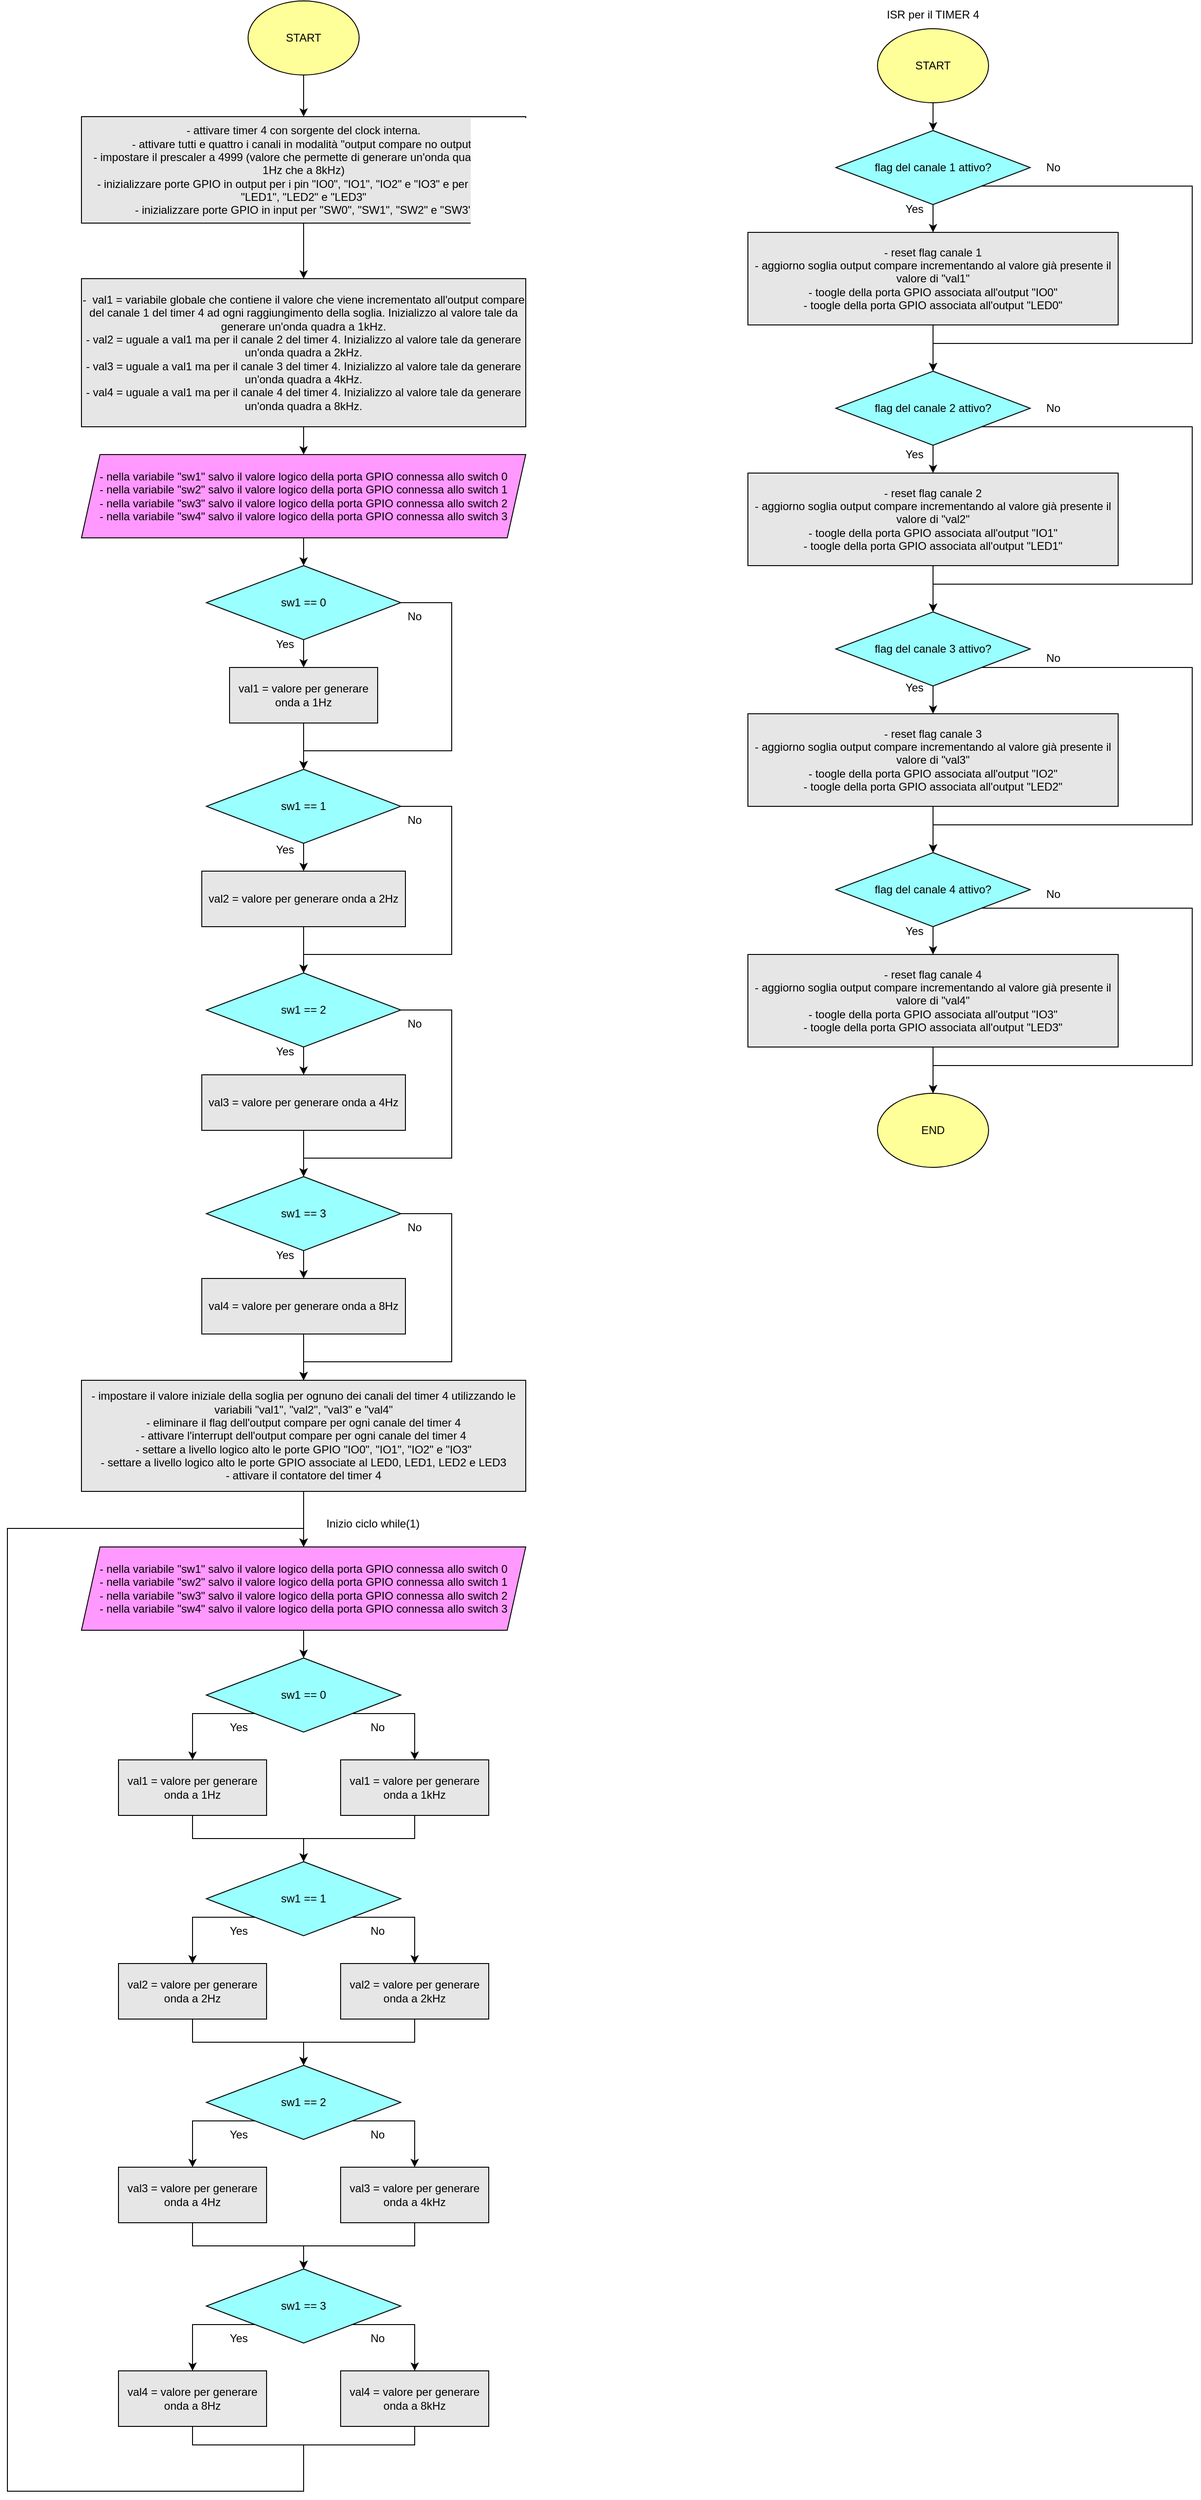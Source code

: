 <mxfile version="22.1.4" type="github">
  <diagram name="Pagina-1" id="QzfrIEjI6FItvem-Kdzb">
    <mxGraphModel dx="823" dy="355" grid="1" gridSize="10" guides="1" tooltips="1" connect="1" arrows="1" fold="1" page="1" pageScale="1" pageWidth="2336" pageHeight="1654" math="0" shadow="0">
      <root>
        <mxCell id="0" />
        <mxCell id="1" parent="0" />
        <mxCell id="jNcLTLjzdyArPBF93-8H-157" value="" style="edgeStyle=orthogonalEdgeStyle;rounded=0;orthogonalLoop=1;jettySize=auto;html=1;" parent="1" source="jNcLTLjzdyArPBF93-8H-1" target="jNcLTLjzdyArPBF93-8H-155" edge="1">
          <mxGeometry relative="1" as="geometry" />
        </mxCell>
        <mxCell id="jNcLTLjzdyArPBF93-8H-1" value="START" style="ellipse;whiteSpace=wrap;html=1;fillColor=#FFFF99;" parent="1" vertex="1">
          <mxGeometry x="860" y="100" width="120" height="80" as="geometry" />
        </mxCell>
        <mxCell id="jNcLTLjzdyArPBF93-8H-9" value="" style="edgeStyle=orthogonalEdgeStyle;rounded=0;orthogonalLoop=1;jettySize=auto;html=1;" parent="1" source="jNcLTLjzdyArPBF93-8H-2" target="jNcLTLjzdyArPBF93-8H-3" edge="1">
          <mxGeometry relative="1" as="geometry" />
        </mxCell>
        <mxCell id="jNcLTLjzdyArPBF93-8H-2" value="-&amp;nbsp; val1 = variabile globale che contiene il valore che viene incrementato all&#39;output compare del canale 1 del timer 4 ad ogni raggiungimento della soglia. Inizializzo al valore tale da generare un&#39;onda quadra a 1kHz.&lt;br&gt;- val2 = uguale a val1 ma per il canale 2 del timer 4. Inizializzo al valore tale da generare un&#39;onda quadra a 2kHz.&lt;br&gt;- val3 = uguale a val1 ma per il canale 3 del timer 4. Inizializzo al valore tale da generare un&#39;onda quadra a 4kHz.&lt;br&gt;- val4 = uguale a val1 ma per il canale 4 del timer 4. Inizializzo al valore tale da generare un&#39;onda quadra a 8kHz." style="rounded=0;whiteSpace=wrap;html=1;fillColor=#E6E6E6;" parent="1" vertex="1">
          <mxGeometry x="680" y="400" width="480" height="160" as="geometry" />
        </mxCell>
        <mxCell id="jNcLTLjzdyArPBF93-8H-10" value="" style="edgeStyle=orthogonalEdgeStyle;rounded=0;orthogonalLoop=1;jettySize=auto;html=1;" parent="1" source="jNcLTLjzdyArPBF93-8H-3" target="jNcLTLjzdyArPBF93-8H-6" edge="1">
          <mxGeometry relative="1" as="geometry" />
        </mxCell>
        <mxCell id="jNcLTLjzdyArPBF93-8H-3" value="- nella variabile &quot;sw1&quot; salvo il valore logico della porta GPIO connessa allo switch 0&lt;br&gt;- nella variabile &quot;sw2&quot; salvo il valore logico della porta GPIO connessa allo switch 1&lt;br&gt;- nella variabile &quot;sw3&quot; salvo il valore logico della porta GPIO connessa allo switch 2&lt;br&gt;- nella variabile &quot;sw4&quot; salvo il valore logico della porta GPIO connessa allo switch 3" style="shape=parallelogram;perimeter=parallelogramPerimeter;whiteSpace=wrap;html=1;fixedSize=1;fillColor=#FF99FF;" parent="1" vertex="1">
          <mxGeometry x="680" y="590" width="480" height="90" as="geometry" />
        </mxCell>
        <mxCell id="jNcLTLjzdyArPBF93-8H-11" value="" style="edgeStyle=orthogonalEdgeStyle;rounded=0;orthogonalLoop=1;jettySize=auto;html=1;" parent="1" source="jNcLTLjzdyArPBF93-8H-6" target="jNcLTLjzdyArPBF93-8H-7" edge="1">
          <mxGeometry relative="1" as="geometry" />
        </mxCell>
        <mxCell id="jNcLTLjzdyArPBF93-8H-26" style="edgeStyle=orthogonalEdgeStyle;rounded=0;orthogonalLoop=1;jettySize=auto;html=1;entryX=0.5;entryY=0;entryDx=0;entryDy=0;" parent="1" source="jNcLTLjzdyArPBF93-8H-6" target="jNcLTLjzdyArPBF93-8H-15" edge="1">
          <mxGeometry relative="1" as="geometry">
            <Array as="points">
              <mxPoint x="1080" y="750" />
              <mxPoint x="1080" y="910" />
              <mxPoint x="920" y="910" />
            </Array>
          </mxGeometry>
        </mxCell>
        <mxCell id="jNcLTLjzdyArPBF93-8H-6" value="sw1 == 0" style="rhombus;whiteSpace=wrap;html=1;fillColor=#99FFFF;" parent="1" vertex="1">
          <mxGeometry x="815" y="710" width="210" height="80" as="geometry" />
        </mxCell>
        <mxCell id="jNcLTLjzdyArPBF93-8H-34" value="" style="edgeStyle=orthogonalEdgeStyle;rounded=0;orthogonalLoop=1;jettySize=auto;html=1;" parent="1" source="jNcLTLjzdyArPBF93-8H-7" target="jNcLTLjzdyArPBF93-8H-15" edge="1">
          <mxGeometry relative="1" as="geometry" />
        </mxCell>
        <mxCell id="jNcLTLjzdyArPBF93-8H-7" value="val1 = valore per generare onda a 1Hz" style="rounded=0;whiteSpace=wrap;html=1;fillColor=#E6E6E6;" parent="1" vertex="1">
          <mxGeometry x="840" y="820" width="160" height="60" as="geometry" />
        </mxCell>
        <mxCell id="jNcLTLjzdyArPBF93-8H-14" value="" style="edgeStyle=orthogonalEdgeStyle;rounded=0;orthogonalLoop=1;jettySize=auto;html=1;" parent="1" source="jNcLTLjzdyArPBF93-8H-15" target="jNcLTLjzdyArPBF93-8H-16" edge="1">
          <mxGeometry relative="1" as="geometry" />
        </mxCell>
        <mxCell id="jNcLTLjzdyArPBF93-8H-27" style="edgeStyle=orthogonalEdgeStyle;rounded=0;orthogonalLoop=1;jettySize=auto;html=1;entryX=0.5;entryY=0;entryDx=0;entryDy=0;" parent="1" source="jNcLTLjzdyArPBF93-8H-15" target="jNcLTLjzdyArPBF93-8H-21" edge="1">
          <mxGeometry relative="1" as="geometry">
            <Array as="points">
              <mxPoint x="1080" y="970" />
              <mxPoint x="1080" y="1130" />
              <mxPoint x="920" y="1130" />
            </Array>
          </mxGeometry>
        </mxCell>
        <mxCell id="jNcLTLjzdyArPBF93-8H-15" value="sw1 == 1" style="rhombus;whiteSpace=wrap;html=1;fillColor=#99FFFF;" parent="1" vertex="1">
          <mxGeometry x="815" y="930" width="210" height="80" as="geometry" />
        </mxCell>
        <mxCell id="jNcLTLjzdyArPBF93-8H-33" value="" style="edgeStyle=orthogonalEdgeStyle;rounded=0;orthogonalLoop=1;jettySize=auto;html=1;" parent="1" source="jNcLTLjzdyArPBF93-8H-16" target="jNcLTLjzdyArPBF93-8H-21" edge="1">
          <mxGeometry relative="1" as="geometry" />
        </mxCell>
        <mxCell id="jNcLTLjzdyArPBF93-8H-16" value="val2 = valore per generare onda a 2Hz" style="rounded=0;whiteSpace=wrap;html=1;fillColor=#E6E6E6;" parent="1" vertex="1">
          <mxGeometry x="810" y="1040" width="220" height="60" as="geometry" />
        </mxCell>
        <mxCell id="jNcLTLjzdyArPBF93-8H-20" value="" style="edgeStyle=orthogonalEdgeStyle;rounded=0;orthogonalLoop=1;jettySize=auto;html=1;" parent="1" source="jNcLTLjzdyArPBF93-8H-21" target="jNcLTLjzdyArPBF93-8H-22" edge="1">
          <mxGeometry relative="1" as="geometry" />
        </mxCell>
        <mxCell id="jNcLTLjzdyArPBF93-8H-28" style="edgeStyle=orthogonalEdgeStyle;rounded=0;orthogonalLoop=1;jettySize=auto;html=1;" parent="1" source="jNcLTLjzdyArPBF93-8H-21" target="jNcLTLjzdyArPBF93-8H-24" edge="1">
          <mxGeometry relative="1" as="geometry">
            <Array as="points">
              <mxPoint x="1080" y="1190" />
              <mxPoint x="1080" y="1350" />
              <mxPoint x="920" y="1350" />
            </Array>
          </mxGeometry>
        </mxCell>
        <mxCell id="jNcLTLjzdyArPBF93-8H-21" value="sw1 == 2" style="rhombus;whiteSpace=wrap;html=1;fillColor=#99FFFF;" parent="1" vertex="1">
          <mxGeometry x="815" y="1150" width="210" height="80" as="geometry" />
        </mxCell>
        <mxCell id="jNcLTLjzdyArPBF93-8H-32" value="" style="edgeStyle=orthogonalEdgeStyle;rounded=0;orthogonalLoop=1;jettySize=auto;html=1;" parent="1" source="jNcLTLjzdyArPBF93-8H-22" target="jNcLTLjzdyArPBF93-8H-24" edge="1">
          <mxGeometry relative="1" as="geometry" />
        </mxCell>
        <mxCell id="jNcLTLjzdyArPBF93-8H-22" value="val3 = valore per generare onda a 4Hz" style="rounded=0;whiteSpace=wrap;html=1;fillColor=#E6E6E6;" parent="1" vertex="1">
          <mxGeometry x="810" y="1260" width="220" height="60" as="geometry" />
        </mxCell>
        <mxCell id="jNcLTLjzdyArPBF93-8H-23" value="" style="edgeStyle=orthogonalEdgeStyle;rounded=0;orthogonalLoop=1;jettySize=auto;html=1;" parent="1" source="jNcLTLjzdyArPBF93-8H-24" target="jNcLTLjzdyArPBF93-8H-25" edge="1">
          <mxGeometry relative="1" as="geometry" />
        </mxCell>
        <mxCell id="jNcLTLjzdyArPBF93-8H-30" style="edgeStyle=orthogonalEdgeStyle;rounded=0;orthogonalLoop=1;jettySize=auto;html=1;" parent="1" source="jNcLTLjzdyArPBF93-8H-24" target="jNcLTLjzdyArPBF93-8H-29" edge="1">
          <mxGeometry relative="1" as="geometry">
            <Array as="points">
              <mxPoint x="1080" y="1410" />
              <mxPoint x="1080" y="1570" />
              <mxPoint x="920" y="1570" />
            </Array>
          </mxGeometry>
        </mxCell>
        <mxCell id="jNcLTLjzdyArPBF93-8H-24" value="sw1 == 3" style="rhombus;whiteSpace=wrap;html=1;fillColor=#99FFFF;" parent="1" vertex="1">
          <mxGeometry x="815" y="1370" width="210" height="80" as="geometry" />
        </mxCell>
        <mxCell id="jNcLTLjzdyArPBF93-8H-31" value="" style="edgeStyle=orthogonalEdgeStyle;rounded=0;orthogonalLoop=1;jettySize=auto;html=1;" parent="1" source="jNcLTLjzdyArPBF93-8H-25" target="jNcLTLjzdyArPBF93-8H-29" edge="1">
          <mxGeometry relative="1" as="geometry" />
        </mxCell>
        <mxCell id="jNcLTLjzdyArPBF93-8H-25" value="val4 = valore per generare onda a 8Hz" style="rounded=0;whiteSpace=wrap;html=1;fillColor=#E6E6E6;" parent="1" vertex="1">
          <mxGeometry x="810" y="1480" width="220" height="60" as="geometry" />
        </mxCell>
        <mxCell id="jNcLTLjzdyArPBF93-8H-86" value="" style="edgeStyle=orthogonalEdgeStyle;rounded=0;orthogonalLoop=1;jettySize=auto;html=1;" parent="1" source="jNcLTLjzdyArPBF93-8H-29" target="jNcLTLjzdyArPBF93-8H-44" edge="1">
          <mxGeometry relative="1" as="geometry" />
        </mxCell>
        <mxCell id="jNcLTLjzdyArPBF93-8H-29" value="- impostare il valore iniziale della soglia per ognuno dei canali del timer 4 utilizzando le variabili &quot;val1&quot;, &quot;val2&quot;, &quot;val3&quot; e &quot;val4&quot;&lt;br&gt;- eliminare il flag dell&#39;output compare per ogni canale del timer 4&lt;br&gt;- attivare l&#39;interrupt dell&#39;output compare per ogni canale del timer 4&lt;br&gt;- settare a livello logico alto le porte GPIO &quot;IO0&quot;, &quot;IO1&quot;, &quot;IO2&quot; e &quot;IO3&quot;&lt;br&gt;- settare a livello logico alto le porte GPIO associate al LED0, LED1, LED2 e LED3&lt;br&gt;- attivare il contatore del timer 4" style="rounded=0;whiteSpace=wrap;html=1;fillColor=#E6E6E6;" parent="1" vertex="1">
          <mxGeometry x="680" y="1590" width="480" height="120" as="geometry" />
        </mxCell>
        <mxCell id="jNcLTLjzdyArPBF93-8H-35" value="Yes" style="text;html=1;strokeColor=none;fillColor=none;align=center;verticalAlign=middle;whiteSpace=wrap;rounded=0;" parent="1" vertex="1">
          <mxGeometry x="870" y="780" width="60" height="30" as="geometry" />
        </mxCell>
        <mxCell id="jNcLTLjzdyArPBF93-8H-36" value="Yes" style="text;html=1;strokeColor=none;fillColor=none;align=center;verticalAlign=middle;whiteSpace=wrap;rounded=0;" parent="1" vertex="1">
          <mxGeometry x="870" y="1002" width="60" height="30" as="geometry" />
        </mxCell>
        <mxCell id="jNcLTLjzdyArPBF93-8H-37" value="Yes" style="text;html=1;strokeColor=none;fillColor=none;align=center;verticalAlign=middle;whiteSpace=wrap;rounded=0;" parent="1" vertex="1">
          <mxGeometry x="870" y="1220" width="60" height="30" as="geometry" />
        </mxCell>
        <mxCell id="jNcLTLjzdyArPBF93-8H-38" value="Yes" style="text;html=1;strokeColor=none;fillColor=none;align=center;verticalAlign=middle;whiteSpace=wrap;rounded=0;" parent="1" vertex="1">
          <mxGeometry x="870" y="1440" width="60" height="30" as="geometry" />
        </mxCell>
        <mxCell id="jNcLTLjzdyArPBF93-8H-39" value="No" style="text;html=1;strokeColor=none;fillColor=none;align=center;verticalAlign=middle;whiteSpace=wrap;rounded=0;" parent="1" vertex="1">
          <mxGeometry x="1010" y="1410" width="60" height="30" as="geometry" />
        </mxCell>
        <mxCell id="jNcLTLjzdyArPBF93-8H-40" value="No" style="text;html=1;strokeColor=none;fillColor=none;align=center;verticalAlign=middle;whiteSpace=wrap;rounded=0;" parent="1" vertex="1">
          <mxGeometry x="1010" y="1190" width="60" height="30" as="geometry" />
        </mxCell>
        <mxCell id="jNcLTLjzdyArPBF93-8H-41" value="No" style="text;html=1;strokeColor=none;fillColor=none;align=center;verticalAlign=middle;whiteSpace=wrap;rounded=0;" parent="1" vertex="1">
          <mxGeometry x="1010" y="970" width="60" height="30" as="geometry" />
        </mxCell>
        <mxCell id="jNcLTLjzdyArPBF93-8H-42" value="No" style="text;html=1;strokeColor=none;fillColor=none;align=center;verticalAlign=middle;whiteSpace=wrap;rounded=0;" parent="1" vertex="1">
          <mxGeometry x="1010" y="750" width="60" height="30" as="geometry" />
        </mxCell>
        <mxCell id="jNcLTLjzdyArPBF93-8H-43" value="" style="edgeStyle=orthogonalEdgeStyle;rounded=0;orthogonalLoop=1;jettySize=auto;html=1;" parent="1" source="jNcLTLjzdyArPBF93-8H-44" target="jNcLTLjzdyArPBF93-8H-47" edge="1">
          <mxGeometry relative="1" as="geometry" />
        </mxCell>
        <mxCell id="jNcLTLjzdyArPBF93-8H-44" value="- nella variabile &quot;sw1&quot; salvo il valore logico della porta GPIO connessa allo switch 0&lt;br&gt;- nella variabile &quot;sw2&quot; salvo il valore logico della porta GPIO connessa allo switch 1&lt;br&gt;- nella variabile &quot;sw3&quot; salvo il valore logico della porta GPIO connessa allo switch 2&lt;br&gt;- nella variabile &quot;sw4&quot; salvo il valore logico della porta GPIO connessa allo switch 3" style="shape=parallelogram;perimeter=parallelogramPerimeter;whiteSpace=wrap;html=1;fixedSize=1;fillColor=#FF99FF;" parent="1" vertex="1">
          <mxGeometry x="680" y="1770" width="480" height="90" as="geometry" />
        </mxCell>
        <mxCell id="jNcLTLjzdyArPBF93-8H-45" value="" style="edgeStyle=orthogonalEdgeStyle;rounded=0;orthogonalLoop=1;jettySize=auto;html=1;" parent="1" source="jNcLTLjzdyArPBF93-8H-47" target="jNcLTLjzdyArPBF93-8H-49" edge="1">
          <mxGeometry relative="1" as="geometry">
            <Array as="points">
              <mxPoint x="800" y="1950" />
            </Array>
          </mxGeometry>
        </mxCell>
        <mxCell id="jNcLTLjzdyArPBF93-8H-47" value="sw1 == 0" style="rhombus;whiteSpace=wrap;html=1;fillColor=#99FFFF;" parent="1" vertex="1">
          <mxGeometry x="815" y="1890" width="210" height="80" as="geometry" />
        </mxCell>
        <mxCell id="jNcLTLjzdyArPBF93-8H-48" value="" style="edgeStyle=orthogonalEdgeStyle;rounded=0;orthogonalLoop=1;jettySize=auto;html=1;" parent="1" source="jNcLTLjzdyArPBF93-8H-49" target="jNcLTLjzdyArPBF93-8H-52" edge="1">
          <mxGeometry relative="1" as="geometry" />
        </mxCell>
        <mxCell id="jNcLTLjzdyArPBF93-8H-49" value="val1 = valore per generare onda a 1Hz" style="rounded=0;whiteSpace=wrap;html=1;fillColor=#E6E6E6;" parent="1" vertex="1">
          <mxGeometry x="720" y="2000" width="160" height="60" as="geometry" />
        </mxCell>
        <mxCell id="jNcLTLjzdyArPBF93-8H-50" value="" style="edgeStyle=orthogonalEdgeStyle;rounded=0;orthogonalLoop=1;jettySize=auto;html=1;" parent="1" source="jNcLTLjzdyArPBF93-8H-52" target="jNcLTLjzdyArPBF93-8H-54" edge="1">
          <mxGeometry relative="1" as="geometry">
            <Array as="points">
              <mxPoint x="800" y="2170" />
            </Array>
          </mxGeometry>
        </mxCell>
        <mxCell id="jNcLTLjzdyArPBF93-8H-52" value="sw1 == 1" style="rhombus;whiteSpace=wrap;html=1;fillColor=#99FFFF;" parent="1" vertex="1">
          <mxGeometry x="815" y="2110" width="210" height="80" as="geometry" />
        </mxCell>
        <mxCell id="jNcLTLjzdyArPBF93-8H-53" value="" style="edgeStyle=orthogonalEdgeStyle;rounded=0;orthogonalLoop=1;jettySize=auto;html=1;" parent="1" source="jNcLTLjzdyArPBF93-8H-54" target="jNcLTLjzdyArPBF93-8H-57" edge="1">
          <mxGeometry relative="1" as="geometry" />
        </mxCell>
        <mxCell id="jNcLTLjzdyArPBF93-8H-54" value="val2 = valore per generare onda a 2Hz" style="rounded=0;whiteSpace=wrap;html=1;fillColor=#E6E6E6;" parent="1" vertex="1">
          <mxGeometry x="720" y="2220" width="160" height="60" as="geometry" />
        </mxCell>
        <mxCell id="jNcLTLjzdyArPBF93-8H-55" value="" style="edgeStyle=orthogonalEdgeStyle;rounded=0;orthogonalLoop=1;jettySize=auto;html=1;" parent="1" source="jNcLTLjzdyArPBF93-8H-57" target="jNcLTLjzdyArPBF93-8H-59" edge="1">
          <mxGeometry relative="1" as="geometry">
            <Array as="points">
              <mxPoint x="800" y="2390" />
            </Array>
          </mxGeometry>
        </mxCell>
        <mxCell id="jNcLTLjzdyArPBF93-8H-57" value="sw1 == 2" style="rhombus;whiteSpace=wrap;html=1;fillColor=#99FFFF;" parent="1" vertex="1">
          <mxGeometry x="815" y="2330" width="210" height="80" as="geometry" />
        </mxCell>
        <mxCell id="jNcLTLjzdyArPBF93-8H-58" value="" style="edgeStyle=orthogonalEdgeStyle;rounded=0;orthogonalLoop=1;jettySize=auto;html=1;" parent="1" source="jNcLTLjzdyArPBF93-8H-59" target="jNcLTLjzdyArPBF93-8H-61" edge="1">
          <mxGeometry relative="1" as="geometry" />
        </mxCell>
        <mxCell id="jNcLTLjzdyArPBF93-8H-59" value="val3 = valore per generare onda a 4Hz" style="rounded=0;whiteSpace=wrap;html=1;fillColor=#E6E6E6;" parent="1" vertex="1">
          <mxGeometry x="720" y="2440" width="160" height="60" as="geometry" />
        </mxCell>
        <mxCell id="jNcLTLjzdyArPBF93-8H-60" value="" style="edgeStyle=orthogonalEdgeStyle;rounded=0;orthogonalLoop=1;jettySize=auto;html=1;" parent="1" source="jNcLTLjzdyArPBF93-8H-61" target="jNcLTLjzdyArPBF93-8H-62" edge="1">
          <mxGeometry relative="1" as="geometry">
            <Array as="points">
              <mxPoint x="800" y="2610" />
            </Array>
          </mxGeometry>
        </mxCell>
        <mxCell id="jNcLTLjzdyArPBF93-8H-61" value="sw1 == 3" style="rhombus;whiteSpace=wrap;html=1;fillColor=#99FFFF;" parent="1" vertex="1">
          <mxGeometry x="815" y="2550" width="210" height="80" as="geometry" />
        </mxCell>
        <mxCell id="jNcLTLjzdyArPBF93-8H-84" style="edgeStyle=orthogonalEdgeStyle;rounded=0;orthogonalLoop=1;jettySize=auto;html=1;entryX=0.5;entryY=0;entryDx=0;entryDy=0;" parent="1" source="jNcLTLjzdyArPBF93-8H-62" target="jNcLTLjzdyArPBF93-8H-44" edge="1">
          <mxGeometry relative="1" as="geometry">
            <Array as="points">
              <mxPoint x="800" y="2740" />
              <mxPoint x="920" y="2740" />
              <mxPoint x="920" y="2790" />
              <mxPoint x="600" y="2790" />
              <mxPoint x="600" y="1750" />
              <mxPoint x="920" y="1750" />
            </Array>
          </mxGeometry>
        </mxCell>
        <mxCell id="jNcLTLjzdyArPBF93-8H-62" value="val4 = valore per generare onda a 8Hz" style="rounded=0;whiteSpace=wrap;html=1;fillColor=#E6E6E6;" parent="1" vertex="1">
          <mxGeometry x="720" y="2660" width="160" height="60" as="geometry" />
        </mxCell>
        <mxCell id="jNcLTLjzdyArPBF93-8H-63" value="Yes" style="text;html=1;strokeColor=none;fillColor=none;align=center;verticalAlign=middle;whiteSpace=wrap;rounded=0;" parent="1" vertex="1">
          <mxGeometry x="820" y="1950" width="60" height="30" as="geometry" />
        </mxCell>
        <mxCell id="jNcLTLjzdyArPBF93-8H-64" value="Yes" style="text;html=1;strokeColor=none;fillColor=none;align=center;verticalAlign=middle;whiteSpace=wrap;rounded=0;" parent="1" vertex="1">
          <mxGeometry x="820" y="2170" width="60" height="30" as="geometry" />
        </mxCell>
        <mxCell id="jNcLTLjzdyArPBF93-8H-65" value="Yes" style="text;html=1;strokeColor=none;fillColor=none;align=center;verticalAlign=middle;whiteSpace=wrap;rounded=0;" parent="1" vertex="1">
          <mxGeometry x="820" y="2390" width="60" height="30" as="geometry" />
        </mxCell>
        <mxCell id="jNcLTLjzdyArPBF93-8H-66" value="Yes" style="text;html=1;strokeColor=none;fillColor=none;align=center;verticalAlign=middle;whiteSpace=wrap;rounded=0;" parent="1" vertex="1">
          <mxGeometry x="820" y="2610" width="60" height="30" as="geometry" />
        </mxCell>
        <mxCell id="jNcLTLjzdyArPBF93-8H-67" value="No" style="text;html=1;strokeColor=none;fillColor=none;align=center;verticalAlign=middle;whiteSpace=wrap;rounded=0;" parent="1" vertex="1">
          <mxGeometry x="970" y="2610" width="60" height="30" as="geometry" />
        </mxCell>
        <mxCell id="jNcLTLjzdyArPBF93-8H-68" value="No" style="text;html=1;strokeColor=none;fillColor=none;align=center;verticalAlign=middle;whiteSpace=wrap;rounded=0;" parent="1" vertex="1">
          <mxGeometry x="970" y="2390" width="60" height="30" as="geometry" />
        </mxCell>
        <mxCell id="jNcLTLjzdyArPBF93-8H-69" value="No" style="text;html=1;strokeColor=none;fillColor=none;align=center;verticalAlign=middle;whiteSpace=wrap;rounded=0;" parent="1" vertex="1">
          <mxGeometry x="970" y="2170" width="60" height="30" as="geometry" />
        </mxCell>
        <mxCell id="jNcLTLjzdyArPBF93-8H-70" value="No" style="text;html=1;strokeColor=none;fillColor=none;align=center;verticalAlign=middle;whiteSpace=wrap;rounded=0;" parent="1" vertex="1">
          <mxGeometry x="970" y="1950" width="60" height="30" as="geometry" />
        </mxCell>
        <mxCell id="jNcLTLjzdyArPBF93-8H-81" style="edgeStyle=orthogonalEdgeStyle;rounded=0;orthogonalLoop=1;jettySize=auto;html=1;" parent="1" source="jNcLTLjzdyArPBF93-8H-72" target="jNcLTLjzdyArPBF93-8H-52" edge="1">
          <mxGeometry relative="1" as="geometry" />
        </mxCell>
        <mxCell id="jNcLTLjzdyArPBF93-8H-72" value="val1 = valore per generare onda a 1kHz" style="rounded=0;whiteSpace=wrap;html=1;fillColor=#E6E6E6;" parent="1" vertex="1">
          <mxGeometry x="960" y="2000" width="160" height="60" as="geometry" />
        </mxCell>
        <mxCell id="jNcLTLjzdyArPBF93-8H-82" style="edgeStyle=orthogonalEdgeStyle;rounded=0;orthogonalLoop=1;jettySize=auto;html=1;" parent="1" source="jNcLTLjzdyArPBF93-8H-73" target="jNcLTLjzdyArPBF93-8H-57" edge="1">
          <mxGeometry relative="1" as="geometry" />
        </mxCell>
        <mxCell id="jNcLTLjzdyArPBF93-8H-73" value="val2 = valore per generare onda a 2kHz" style="rounded=0;whiteSpace=wrap;html=1;fillColor=#E6E6E6;" parent="1" vertex="1">
          <mxGeometry x="960" y="2220" width="160" height="60" as="geometry" />
        </mxCell>
        <mxCell id="jNcLTLjzdyArPBF93-8H-83" style="edgeStyle=orthogonalEdgeStyle;rounded=0;orthogonalLoop=1;jettySize=auto;html=1;" parent="1" source="jNcLTLjzdyArPBF93-8H-74" target="jNcLTLjzdyArPBF93-8H-61" edge="1">
          <mxGeometry relative="1" as="geometry" />
        </mxCell>
        <mxCell id="jNcLTLjzdyArPBF93-8H-74" value="val3 = valore per generare onda a 4kHz" style="rounded=0;whiteSpace=wrap;html=1;fillColor=#E6E6E6;" parent="1" vertex="1">
          <mxGeometry x="960" y="2440" width="160" height="60" as="geometry" />
        </mxCell>
        <mxCell id="jNcLTLjzdyArPBF93-8H-85" style="edgeStyle=orthogonalEdgeStyle;rounded=0;orthogonalLoop=1;jettySize=auto;html=1;entryX=0.5;entryY=0;entryDx=0;entryDy=0;" parent="1" source="jNcLTLjzdyArPBF93-8H-75" target="jNcLTLjzdyArPBF93-8H-44" edge="1">
          <mxGeometry relative="1" as="geometry">
            <Array as="points">
              <mxPoint x="1040" y="2740" />
              <mxPoint x="920" y="2740" />
              <mxPoint x="920" y="2790" />
              <mxPoint x="600" y="2790" />
              <mxPoint x="600" y="1750" />
              <mxPoint x="920" y="1750" />
            </Array>
          </mxGeometry>
        </mxCell>
        <mxCell id="jNcLTLjzdyArPBF93-8H-75" value="val4 = valore per generare onda a 8kHz" style="rounded=0;whiteSpace=wrap;html=1;fillColor=#E6E6E6;" parent="1" vertex="1">
          <mxGeometry x="960" y="2660" width="160" height="60" as="geometry" />
        </mxCell>
        <mxCell id="jNcLTLjzdyArPBF93-8H-77" value="" style="edgeStyle=orthogonalEdgeStyle;rounded=0;orthogonalLoop=1;jettySize=auto;html=1;exitX=1;exitY=1;exitDx=0;exitDy=0;" parent="1" source="jNcLTLjzdyArPBF93-8H-61" edge="1">
          <mxGeometry relative="1" as="geometry">
            <mxPoint x="980" y="2610" as="sourcePoint" />
            <mxPoint x="1040" y="2660" as="targetPoint" />
            <Array as="points">
              <mxPoint x="1040" y="2610" />
            </Array>
          </mxGeometry>
        </mxCell>
        <mxCell id="jNcLTLjzdyArPBF93-8H-78" value="" style="edgeStyle=orthogonalEdgeStyle;rounded=0;orthogonalLoop=1;jettySize=auto;html=1;entryX=0.5;entryY=0;entryDx=0;entryDy=0;exitX=1;exitY=1;exitDx=0;exitDy=0;" parent="1" source="jNcLTLjzdyArPBF93-8H-57" target="jNcLTLjzdyArPBF93-8H-74" edge="1">
          <mxGeometry relative="1" as="geometry">
            <mxPoint x="980" y="2390" as="sourcePoint" />
            <mxPoint x="1037" y="2440" as="targetPoint" />
            <Array as="points">
              <mxPoint x="1040" y="2390" />
            </Array>
          </mxGeometry>
        </mxCell>
        <mxCell id="jNcLTLjzdyArPBF93-8H-79" value="" style="edgeStyle=orthogonalEdgeStyle;rounded=0;orthogonalLoop=1;jettySize=auto;html=1;exitX=1;exitY=1;exitDx=0;exitDy=0;entryX=0.5;entryY=0;entryDx=0;entryDy=0;" parent="1" source="jNcLTLjzdyArPBF93-8H-52" target="jNcLTLjzdyArPBF93-8H-73" edge="1">
          <mxGeometry relative="1" as="geometry">
            <mxPoint x="990" y="2170" as="sourcePoint" />
            <mxPoint x="1037" y="2220" as="targetPoint" />
            <Array as="points">
              <mxPoint x="1040" y="2170" />
            </Array>
          </mxGeometry>
        </mxCell>
        <mxCell id="jNcLTLjzdyArPBF93-8H-80" value="" style="edgeStyle=orthogonalEdgeStyle;rounded=0;orthogonalLoop=1;jettySize=auto;html=1;exitX=1;exitY=1;exitDx=0;exitDy=0;entryX=0.5;entryY=0;entryDx=0;entryDy=0;" parent="1" source="jNcLTLjzdyArPBF93-8H-47" target="jNcLTLjzdyArPBF93-8H-72" edge="1">
          <mxGeometry relative="1" as="geometry">
            <mxPoint x="1000" y="1940" as="sourcePoint" />
            <mxPoint x="1067" y="1990" as="targetPoint" />
            <Array as="points">
              <mxPoint x="1040" y="1950" />
            </Array>
          </mxGeometry>
        </mxCell>
        <mxCell id="jNcLTLjzdyArPBF93-8H-87" value="Inizio ciclo while(1)" style="text;html=1;strokeColor=none;fillColor=none;align=center;verticalAlign=middle;whiteSpace=wrap;rounded=0;" parent="1" vertex="1">
          <mxGeometry x="930" y="1730" width="130" height="30" as="geometry" />
        </mxCell>
        <mxCell id="jNcLTLjzdyArPBF93-8H-123" value="" style="edgeStyle=orthogonalEdgeStyle;rounded=0;orthogonalLoop=1;jettySize=auto;html=1;" parent="1" source="jNcLTLjzdyArPBF93-8H-124" target="jNcLTLjzdyArPBF93-8H-128" edge="1">
          <mxGeometry relative="1" as="geometry" />
        </mxCell>
        <mxCell id="jNcLTLjzdyArPBF93-8H-124" value="START" style="ellipse;whiteSpace=wrap;html=1;fillColor=#FFFF99;" parent="1" vertex="1">
          <mxGeometry x="1540" y="130" width="120" height="80" as="geometry" />
        </mxCell>
        <mxCell id="jNcLTLjzdyArPBF93-8H-125" value="ISR per il TIMER 4" style="text;html=1;strokeColor=none;fillColor=none;align=center;verticalAlign=middle;whiteSpace=wrap;rounded=0;" parent="1" vertex="1">
          <mxGeometry x="1540" y="100" width="120" height="30" as="geometry" />
        </mxCell>
        <mxCell id="jNcLTLjzdyArPBF93-8H-126" value="" style="edgeStyle=orthogonalEdgeStyle;rounded=0;orthogonalLoop=1;jettySize=auto;html=1;" parent="1" source="jNcLTLjzdyArPBF93-8H-128" target="jNcLTLjzdyArPBF93-8H-130" edge="1">
          <mxGeometry relative="1" as="geometry" />
        </mxCell>
        <mxCell id="jNcLTLjzdyArPBF93-8H-127" style="edgeStyle=orthogonalEdgeStyle;rounded=0;orthogonalLoop=1;jettySize=auto;html=1;" parent="1" source="jNcLTLjzdyArPBF93-8H-128" target="jNcLTLjzdyArPBF93-8H-133" edge="1">
          <mxGeometry relative="1" as="geometry">
            <Array as="points">
              <mxPoint x="1880" y="300" />
              <mxPoint x="1880" y="470" />
              <mxPoint x="1600" y="470" />
            </Array>
          </mxGeometry>
        </mxCell>
        <mxCell id="jNcLTLjzdyArPBF93-8H-128" value="flag del canale 1 attivo?" style="rhombus;whiteSpace=wrap;html=1;fillColor=#99FFFF;" parent="1" vertex="1">
          <mxGeometry x="1495" y="240" width="210" height="80" as="geometry" />
        </mxCell>
        <mxCell id="jNcLTLjzdyArPBF93-8H-129" value="" style="edgeStyle=orthogonalEdgeStyle;rounded=0;orthogonalLoop=1;jettySize=auto;html=1;" parent="1" source="jNcLTLjzdyArPBF93-8H-130" target="jNcLTLjzdyArPBF93-8H-133" edge="1">
          <mxGeometry relative="1" as="geometry" />
        </mxCell>
        <mxCell id="jNcLTLjzdyArPBF93-8H-130" value="- reset flag canale 1&lt;br&gt;- aggiorno soglia output compare incrementando al valore già presente il valore di &quot;val1&quot;&lt;br&gt;- toogle della porta GPIO associata all&#39;output &quot;IO0&quot;&lt;br&gt;- toogle della porta GPIO associata all&#39;output &quot;LED0&quot;" style="rounded=0;whiteSpace=wrap;html=1;fillColor=#E6E6E6;" parent="1" vertex="1">
          <mxGeometry x="1400" y="350" width="400" height="100" as="geometry" />
        </mxCell>
        <mxCell id="jNcLTLjzdyArPBF93-8H-131" value="" style="edgeStyle=orthogonalEdgeStyle;rounded=0;orthogonalLoop=1;jettySize=auto;html=1;" parent="1" source="jNcLTLjzdyArPBF93-8H-133" target="jNcLTLjzdyArPBF93-8H-135" edge="1">
          <mxGeometry relative="1" as="geometry" />
        </mxCell>
        <mxCell id="jNcLTLjzdyArPBF93-8H-132" style="edgeStyle=orthogonalEdgeStyle;rounded=0;orthogonalLoop=1;jettySize=auto;html=1;entryX=0.5;entryY=0;entryDx=0;entryDy=0;" parent="1" source="jNcLTLjzdyArPBF93-8H-133" target="jNcLTLjzdyArPBF93-8H-138" edge="1">
          <mxGeometry relative="1" as="geometry">
            <Array as="points">
              <mxPoint x="1880" y="560" />
              <mxPoint x="1880" y="730" />
              <mxPoint x="1600" y="730" />
            </Array>
          </mxGeometry>
        </mxCell>
        <mxCell id="jNcLTLjzdyArPBF93-8H-133" value="flag del canale 2 attivo?" style="rhombus;whiteSpace=wrap;html=1;fillColor=#99FFFF;" parent="1" vertex="1">
          <mxGeometry x="1495" y="500" width="210" height="80" as="geometry" />
        </mxCell>
        <mxCell id="jNcLTLjzdyArPBF93-8H-134" value="" style="edgeStyle=orthogonalEdgeStyle;rounded=0;orthogonalLoop=1;jettySize=auto;html=1;" parent="1" source="jNcLTLjzdyArPBF93-8H-135" target="jNcLTLjzdyArPBF93-8H-138" edge="1">
          <mxGeometry relative="1" as="geometry" />
        </mxCell>
        <mxCell id="jNcLTLjzdyArPBF93-8H-135" value="- reset flag canale 2&lt;br&gt;- aggiorno soglia output compare incrementando al valore già presente il valore di &quot;val2&quot;&lt;br&gt;- toogle della porta GPIO associata all&#39;output &quot;IO1&quot;&lt;br&gt;- toogle della porta GPIO associata all&#39;output &quot;LED1&quot;" style="rounded=0;whiteSpace=wrap;html=1;fillColor=#E6E6E6;" parent="1" vertex="1">
          <mxGeometry x="1400" y="610" width="400" height="100" as="geometry" />
        </mxCell>
        <mxCell id="jNcLTLjzdyArPBF93-8H-136" value="" style="edgeStyle=orthogonalEdgeStyle;rounded=0;orthogonalLoop=1;jettySize=auto;html=1;" parent="1" source="jNcLTLjzdyArPBF93-8H-138" target="jNcLTLjzdyArPBF93-8H-140" edge="1">
          <mxGeometry relative="1" as="geometry" />
        </mxCell>
        <mxCell id="jNcLTLjzdyArPBF93-8H-137" style="edgeStyle=orthogonalEdgeStyle;rounded=0;orthogonalLoop=1;jettySize=auto;html=1;entryX=0.5;entryY=0;entryDx=0;entryDy=0;" parent="1" source="jNcLTLjzdyArPBF93-8H-138" target="jNcLTLjzdyArPBF93-8H-143" edge="1">
          <mxGeometry relative="1" as="geometry">
            <Array as="points">
              <mxPoint x="1880" y="820" />
              <mxPoint x="1880" y="990" />
              <mxPoint x="1600" y="990" />
            </Array>
          </mxGeometry>
        </mxCell>
        <mxCell id="jNcLTLjzdyArPBF93-8H-138" value="flag del canale 3 attivo?" style="rhombus;whiteSpace=wrap;html=1;fillColor=#99FFFF;" parent="1" vertex="1">
          <mxGeometry x="1495" y="760" width="210" height="80" as="geometry" />
        </mxCell>
        <mxCell id="jNcLTLjzdyArPBF93-8H-139" value="" style="edgeStyle=orthogonalEdgeStyle;rounded=0;orthogonalLoop=1;jettySize=auto;html=1;" parent="1" source="jNcLTLjzdyArPBF93-8H-140" target="jNcLTLjzdyArPBF93-8H-143" edge="1">
          <mxGeometry relative="1" as="geometry" />
        </mxCell>
        <mxCell id="jNcLTLjzdyArPBF93-8H-140" value="- reset flag canale 3&lt;br&gt;- aggiorno soglia output compare incrementando al valore già presente il valore di &quot;val3&quot;&lt;br&gt;- toogle della porta GPIO associata all&#39;output &quot;IO2&quot;&lt;br&gt;- toogle della porta GPIO associata all&#39;output &quot;LED2&quot;" style="rounded=0;whiteSpace=wrap;html=1;fillColor=#E6E6E6;" parent="1" vertex="1">
          <mxGeometry x="1400" y="870" width="400" height="100" as="geometry" />
        </mxCell>
        <mxCell id="jNcLTLjzdyArPBF93-8H-141" value="" style="edgeStyle=orthogonalEdgeStyle;rounded=0;orthogonalLoop=1;jettySize=auto;html=1;" parent="1" source="jNcLTLjzdyArPBF93-8H-143" target="jNcLTLjzdyArPBF93-8H-145" edge="1">
          <mxGeometry relative="1" as="geometry" />
        </mxCell>
        <mxCell id="jNcLTLjzdyArPBF93-8H-142" style="edgeStyle=orthogonalEdgeStyle;rounded=0;orthogonalLoop=1;jettySize=auto;html=1;entryX=0.5;entryY=0;entryDx=0;entryDy=0;" parent="1" source="jNcLTLjzdyArPBF93-8H-143" target="jNcLTLjzdyArPBF93-8H-146" edge="1">
          <mxGeometry relative="1" as="geometry">
            <Array as="points">
              <mxPoint x="1880" y="1080" />
              <mxPoint x="1880" y="1250" />
              <mxPoint x="1600" y="1250" />
            </Array>
          </mxGeometry>
        </mxCell>
        <mxCell id="jNcLTLjzdyArPBF93-8H-143" value="flag del canale 4 attivo?" style="rhombus;whiteSpace=wrap;html=1;fillColor=#99FFFF;" parent="1" vertex="1">
          <mxGeometry x="1495" y="1020" width="210" height="80" as="geometry" />
        </mxCell>
        <mxCell id="jNcLTLjzdyArPBF93-8H-144" value="" style="edgeStyle=orthogonalEdgeStyle;rounded=0;orthogonalLoop=1;jettySize=auto;html=1;" parent="1" source="jNcLTLjzdyArPBF93-8H-145" target="jNcLTLjzdyArPBF93-8H-146" edge="1">
          <mxGeometry relative="1" as="geometry" />
        </mxCell>
        <mxCell id="jNcLTLjzdyArPBF93-8H-145" value="- reset flag canale 4&lt;br&gt;- aggiorno soglia output compare incrementando al valore già presente il valore di &quot;val4&quot;&lt;br&gt;- toogle della porta GPIO associata all&#39;output &quot;IO3&quot;&lt;br&gt;- toogle della porta GPIO associata all&#39;output &quot;LED3&quot;" style="rounded=0;whiteSpace=wrap;html=1;fillColor=#E6E6E6;" parent="1" vertex="1">
          <mxGeometry x="1400" y="1130" width="400" height="100" as="geometry" />
        </mxCell>
        <mxCell id="jNcLTLjzdyArPBF93-8H-146" value="END" style="ellipse;whiteSpace=wrap;html=1;fillColor=#FFFF99;" parent="1" vertex="1">
          <mxGeometry x="1540" y="1280" width="120" height="80" as="geometry" />
        </mxCell>
        <mxCell id="jNcLTLjzdyArPBF93-8H-147" value="Yes" style="text;html=1;strokeColor=none;fillColor=none;align=center;verticalAlign=middle;whiteSpace=wrap;rounded=0;" parent="1" vertex="1">
          <mxGeometry x="1550" y="310" width="60" height="30" as="geometry" />
        </mxCell>
        <mxCell id="jNcLTLjzdyArPBF93-8H-148" value="Yes" style="text;html=1;strokeColor=none;fillColor=none;align=center;verticalAlign=middle;whiteSpace=wrap;rounded=0;" parent="1" vertex="1">
          <mxGeometry x="1550" y="575" width="60" height="30" as="geometry" />
        </mxCell>
        <mxCell id="jNcLTLjzdyArPBF93-8H-149" value="Yes" style="text;html=1;strokeColor=none;fillColor=none;align=center;verticalAlign=middle;whiteSpace=wrap;rounded=0;" parent="1" vertex="1">
          <mxGeometry x="1550" y="827" width="60" height="30" as="geometry" />
        </mxCell>
        <mxCell id="jNcLTLjzdyArPBF93-8H-150" value="Yes" style="text;html=1;strokeColor=none;fillColor=none;align=center;verticalAlign=middle;whiteSpace=wrap;rounded=0;" parent="1" vertex="1">
          <mxGeometry x="1550" y="1090" width="60" height="30" as="geometry" />
        </mxCell>
        <mxCell id="jNcLTLjzdyArPBF93-8H-151" value="No" style="text;html=1;strokeColor=none;fillColor=none;align=center;verticalAlign=middle;whiteSpace=wrap;rounded=0;" parent="1" vertex="1">
          <mxGeometry x="1700" y="1050" width="60" height="30" as="geometry" />
        </mxCell>
        <mxCell id="jNcLTLjzdyArPBF93-8H-152" value="No" style="text;html=1;strokeColor=none;fillColor=none;align=center;verticalAlign=middle;whiteSpace=wrap;rounded=0;" parent="1" vertex="1">
          <mxGeometry x="1700" y="795" width="60" height="30" as="geometry" />
        </mxCell>
        <mxCell id="jNcLTLjzdyArPBF93-8H-153" value="No" style="text;html=1;strokeColor=none;fillColor=none;align=center;verticalAlign=middle;whiteSpace=wrap;rounded=0;" parent="1" vertex="1">
          <mxGeometry x="1700" y="525" width="60" height="30" as="geometry" />
        </mxCell>
        <mxCell id="jNcLTLjzdyArPBF93-8H-154" value="No" style="text;html=1;strokeColor=none;fillColor=none;align=center;verticalAlign=middle;whiteSpace=wrap;rounded=0;" parent="1" vertex="1">
          <mxGeometry x="1700" y="265" width="60" height="30" as="geometry" />
        </mxCell>
        <mxCell id="jNcLTLjzdyArPBF93-8H-156" value="" style="edgeStyle=orthogonalEdgeStyle;rounded=0;orthogonalLoop=1;jettySize=auto;html=1;" parent="1" source="jNcLTLjzdyArPBF93-8H-155" target="jNcLTLjzdyArPBF93-8H-2" edge="1">
          <mxGeometry relative="1" as="geometry" />
        </mxCell>
        <mxCell id="jNcLTLjzdyArPBF93-8H-155" value="- attivare timer 4 con sorgente del clock interna.&lt;br&gt;- attivare tutti e quattro i canali in modalità&amp;nbsp;&quot;output compare no output&quot;&lt;br&gt;- impostare il prescaler a 4999 (valore che permette di generare un&#39;onda quadra sia a 1Hz che a 8kHz)&lt;br&gt;- inizializzare porte GPIO in output per i pin &quot;IO0&quot;, &quot;IO1&quot;, &quot;IO2&quot; e &quot;IO3&quot; e per &quot;LED0&quot;, &quot;LED1&quot;, &quot;LED2&quot; e &quot;LED3&quot;&lt;br&gt;- inizializzare porte GPIO in input per &quot;SW0&quot;, &quot;SW1&quot;, &quot;SW2&quot; e &quot;SW3&quot;" style="rounded=0;whiteSpace=wrap;html=1;fillColor=#E6E6E6;" parent="1" vertex="1">
          <mxGeometry x="680" y="225" width="480" height="115" as="geometry" />
        </mxCell>
      </root>
    </mxGraphModel>
  </diagram>
</mxfile>
